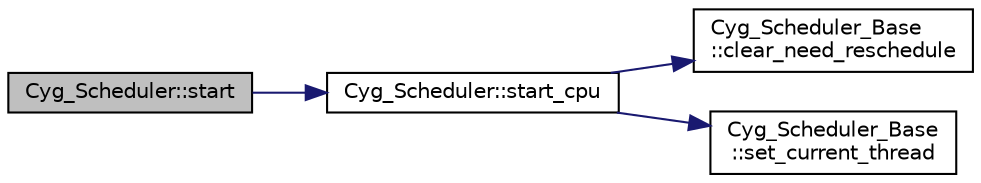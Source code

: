 digraph "Cyg_Scheduler::start"
{
  edge [fontname="Helvetica",fontsize="10",labelfontname="Helvetica",labelfontsize="10"];
  node [fontname="Helvetica",fontsize="10",shape=record];
  rankdir="LR";
  Node1 [label="Cyg_Scheduler::start",height=0.2,width=0.4,color="black", fillcolor="grey75", style="filled" fontcolor="black"];
  Node1 -> Node2 [color="midnightblue",fontsize="10",style="solid",fontname="Helvetica"];
  Node2 [label="Cyg_Scheduler::start_cpu",height=0.2,width=0.4,color="black", fillcolor="white", style="filled",URL="$class_cyg___scheduler.html#a206a7cbdee2753ea8198944f749f1bd2"];
  Node2 -> Node3 [color="midnightblue",fontsize="10",style="solid",fontname="Helvetica"];
  Node3 [label="Cyg_Scheduler_Base\l::clear_need_reschedule",height=0.2,width=0.4,color="black", fillcolor="white", style="filled",URL="$class_cyg___scheduler___base.html#a6d90dadb5d732756eb2f1acdedb54aa2"];
  Node2 -> Node4 [color="midnightblue",fontsize="10",style="solid",fontname="Helvetica"];
  Node4 [label="Cyg_Scheduler_Base\l::set_current_thread",height=0.2,width=0.4,color="black", fillcolor="white", style="filled",URL="$class_cyg___scheduler___base.html#adfc61894e51c5f0f38deaaedc79711dc"];
}
